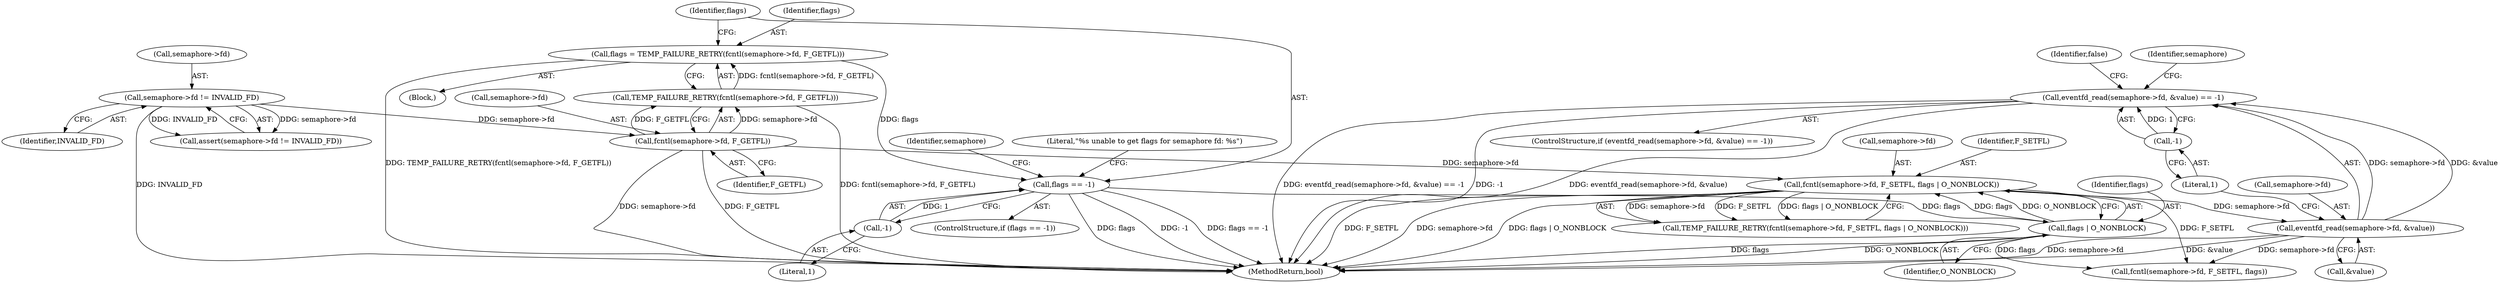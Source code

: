 digraph "0_Android_472271b153c5dc53c28beac55480a8d8434b2d5c_60@API" {
"1000158" [label="(Call,eventfd_read(semaphore->fd, &value) == -1)"];
"1000159" [label="(Call,eventfd_read(semaphore->fd, &value))"];
"1000138" [label="(Call,fcntl(semaphore->fd, F_SETFL, flags | O_NONBLOCK))"];
"1000117" [label="(Call,fcntl(semaphore->fd, F_GETFL))"];
"1000108" [label="(Call,semaphore->fd != INVALID_FD)"];
"1000143" [label="(Call,flags | O_NONBLOCK)"];
"1000123" [label="(Call,flags == -1)"];
"1000114" [label="(Call,flags = TEMP_FAILURE_RETRY(fcntl(semaphore->fd, F_GETFL)))"];
"1000116" [label="(Call,TEMP_FAILURE_RETRY(fcntl(semaphore->fd, F_GETFL)))"];
"1000125" [label="(Call,-1)"];
"1000165" [label="(Call,-1)"];
"1000116" [label="(Call,TEMP_FAILURE_RETRY(fcntl(semaphore->fd, F_GETFL)))"];
"1000143" [label="(Call,flags | O_NONBLOCK)"];
"1000124" [label="(Identifier,flags)"];
"1000114" [label="(Call,flags = TEMP_FAILURE_RETRY(fcntl(semaphore->fd, F_GETFL)))"];
"1000137" [label="(Call,TEMP_FAILURE_RETRY(fcntl(semaphore->fd, F_SETFL, flags | O_NONBLOCK)))"];
"1000168" [label="(Identifier,false)"];
"1000118" [label="(Call,semaphore->fd)"];
"1000123" [label="(Call,flags == -1)"];
"1000125" [label="(Call,-1)"];
"1000166" [label="(Literal,1)"];
"1000115" [label="(Identifier,flags)"];
"1000174" [label="(Identifier,semaphore)"];
"1000159" [label="(Call,eventfd_read(semaphore->fd, &value))"];
"1000142" [label="(Identifier,F_SETFL)"];
"1000140" [label="(Identifier,semaphore)"];
"1000187" [label="(MethodReturn,bool)"];
"1000145" [label="(Identifier,O_NONBLOCK)"];
"1000129" [label="(Literal,\"%s unable to get flags for semaphore fd: %s\")"];
"1000138" [label="(Call,fcntl(semaphore->fd, F_SETFL, flags | O_NONBLOCK))"];
"1000157" [label="(ControlStructure,if (eventfd_read(semaphore->fd, &value) == -1))"];
"1000108" [label="(Call,semaphore->fd != INVALID_FD)"];
"1000126" [label="(Literal,1)"];
"1000144" [label="(Identifier,flags)"];
"1000117" [label="(Call,fcntl(semaphore->fd, F_GETFL))"];
"1000107" [label="(Call,assert(semaphore->fd != INVALID_FD))"];
"1000121" [label="(Identifier,F_GETFL)"];
"1000112" [label="(Identifier,INVALID_FD)"];
"1000139" [label="(Call,semaphore->fd)"];
"1000158" [label="(Call,eventfd_read(semaphore->fd, &value) == -1)"];
"1000163" [label="(Call,&value)"];
"1000102" [label="(Block,)"];
"1000109" [label="(Call,semaphore->fd)"];
"1000122" [label="(ControlStructure,if (flags == -1))"];
"1000172" [label="(Call,fcntl(semaphore->fd, F_SETFL, flags))"];
"1000160" [label="(Call,semaphore->fd)"];
"1000165" [label="(Call,-1)"];
"1000158" -> "1000157"  [label="AST: "];
"1000158" -> "1000165"  [label="CFG: "];
"1000159" -> "1000158"  [label="AST: "];
"1000165" -> "1000158"  [label="AST: "];
"1000168" -> "1000158"  [label="CFG: "];
"1000174" -> "1000158"  [label="CFG: "];
"1000158" -> "1000187"  [label="DDG: eventfd_read(semaphore->fd, &value)"];
"1000158" -> "1000187"  [label="DDG: eventfd_read(semaphore->fd, &value) == -1"];
"1000158" -> "1000187"  [label="DDG: -1"];
"1000159" -> "1000158"  [label="DDG: semaphore->fd"];
"1000159" -> "1000158"  [label="DDG: &value"];
"1000165" -> "1000158"  [label="DDG: 1"];
"1000159" -> "1000163"  [label="CFG: "];
"1000160" -> "1000159"  [label="AST: "];
"1000163" -> "1000159"  [label="AST: "];
"1000166" -> "1000159"  [label="CFG: "];
"1000159" -> "1000187"  [label="DDG: semaphore->fd"];
"1000159" -> "1000187"  [label="DDG: &value"];
"1000138" -> "1000159"  [label="DDG: semaphore->fd"];
"1000159" -> "1000172"  [label="DDG: semaphore->fd"];
"1000138" -> "1000137"  [label="AST: "];
"1000138" -> "1000143"  [label="CFG: "];
"1000139" -> "1000138"  [label="AST: "];
"1000142" -> "1000138"  [label="AST: "];
"1000143" -> "1000138"  [label="AST: "];
"1000137" -> "1000138"  [label="CFG: "];
"1000138" -> "1000187"  [label="DDG: F_SETFL"];
"1000138" -> "1000187"  [label="DDG: semaphore->fd"];
"1000138" -> "1000187"  [label="DDG: flags | O_NONBLOCK"];
"1000138" -> "1000137"  [label="DDG: semaphore->fd"];
"1000138" -> "1000137"  [label="DDG: F_SETFL"];
"1000138" -> "1000137"  [label="DDG: flags | O_NONBLOCK"];
"1000117" -> "1000138"  [label="DDG: semaphore->fd"];
"1000143" -> "1000138"  [label="DDG: flags"];
"1000143" -> "1000138"  [label="DDG: O_NONBLOCK"];
"1000138" -> "1000172"  [label="DDG: F_SETFL"];
"1000117" -> "1000116"  [label="AST: "];
"1000117" -> "1000121"  [label="CFG: "];
"1000118" -> "1000117"  [label="AST: "];
"1000121" -> "1000117"  [label="AST: "];
"1000116" -> "1000117"  [label="CFG: "];
"1000117" -> "1000187"  [label="DDG: semaphore->fd"];
"1000117" -> "1000187"  [label="DDG: F_GETFL"];
"1000117" -> "1000116"  [label="DDG: semaphore->fd"];
"1000117" -> "1000116"  [label="DDG: F_GETFL"];
"1000108" -> "1000117"  [label="DDG: semaphore->fd"];
"1000108" -> "1000107"  [label="AST: "];
"1000108" -> "1000112"  [label="CFG: "];
"1000109" -> "1000108"  [label="AST: "];
"1000112" -> "1000108"  [label="AST: "];
"1000107" -> "1000108"  [label="CFG: "];
"1000108" -> "1000187"  [label="DDG: INVALID_FD"];
"1000108" -> "1000107"  [label="DDG: semaphore->fd"];
"1000108" -> "1000107"  [label="DDG: INVALID_FD"];
"1000143" -> "1000145"  [label="CFG: "];
"1000144" -> "1000143"  [label="AST: "];
"1000145" -> "1000143"  [label="AST: "];
"1000143" -> "1000187"  [label="DDG: flags"];
"1000143" -> "1000187"  [label="DDG: O_NONBLOCK"];
"1000123" -> "1000143"  [label="DDG: flags"];
"1000143" -> "1000172"  [label="DDG: flags"];
"1000123" -> "1000122"  [label="AST: "];
"1000123" -> "1000125"  [label="CFG: "];
"1000124" -> "1000123"  [label="AST: "];
"1000125" -> "1000123"  [label="AST: "];
"1000129" -> "1000123"  [label="CFG: "];
"1000140" -> "1000123"  [label="CFG: "];
"1000123" -> "1000187"  [label="DDG: -1"];
"1000123" -> "1000187"  [label="DDG: flags == -1"];
"1000123" -> "1000187"  [label="DDG: flags"];
"1000114" -> "1000123"  [label="DDG: flags"];
"1000125" -> "1000123"  [label="DDG: 1"];
"1000114" -> "1000102"  [label="AST: "];
"1000114" -> "1000116"  [label="CFG: "];
"1000115" -> "1000114"  [label="AST: "];
"1000116" -> "1000114"  [label="AST: "];
"1000124" -> "1000114"  [label="CFG: "];
"1000114" -> "1000187"  [label="DDG: TEMP_FAILURE_RETRY(fcntl(semaphore->fd, F_GETFL))"];
"1000116" -> "1000114"  [label="DDG: fcntl(semaphore->fd, F_GETFL)"];
"1000116" -> "1000187"  [label="DDG: fcntl(semaphore->fd, F_GETFL)"];
"1000125" -> "1000126"  [label="CFG: "];
"1000126" -> "1000125"  [label="AST: "];
"1000165" -> "1000166"  [label="CFG: "];
"1000166" -> "1000165"  [label="AST: "];
}

